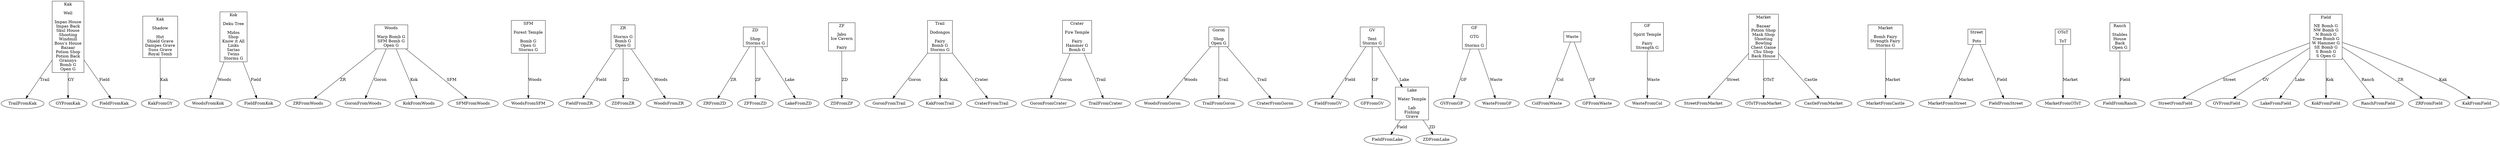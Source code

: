 digraph G {

#-----------------------------------------------------
#Kakariko Village
Kak[ shape="box", label="\Kak

Well

Impas House
Impas Back
Skul House
Shooting
Windmill
Boss's House
Bazaar
Potion Shop
Potion Back
Grannys
Bomb G
Open G
"]
	Kak -> TrailFromKak [ label="Trail" ]
	Kak -> GYFromKak [ label="GY" ]
	Kak -> FieldFromKak [ label="Field" ]
	
#-----------------------------------------------------
#Graveyard
GY[ shape="box", label="\Kak

Shadow

Hut
Shield Grave
Dampes Grave
Suns Grave
Royal Tomb
"]
    GY -> KakFromGY [ label="Kak" ]
	
#-----------------------------------------------------
#Kokiri Forest

Kok[ shape="box", label="\Kok

Deku Tree

Midos
Shop
Know it All
Links
Sarias
Twins
Storms G
"]
	Kok -> WoodsFromKok [ label = "Woods" ]
	Kok -> FieldFromKok [ label = "Field" ]
	
#-----------------------------------------------------
#Lost Woods
Woods[shape="box", label="\Woods

Warp Bomb G
SFM Bomb G
Open G
"]
	Woods -> ZRFromWoods [ label = "ZR" ]
	Woods -> GoronFromWoods [ label = "Goron" ]
	Woods -> KokFromWoods [ label = "Kok" ]
	Woods -> SFMFromWoods [ label = "SFM" ]

#-----------------------------------------------------
#Sacred Forest Meadow
SFM[shape="box", label="\SFM

Forest Temple

Bomb G
Open G
Storms G
"]
	SFM -> WoodsFromSFM [ label = "Woods" ]
	
#-----------------------------------------------------
#Zoras River
ZR[shape="box", label="\ZR

Storms G
Bomb G
Open G
"]
	ZR -> FieldFromZR [ label = "Field" ]
	ZR -> ZDFromZR [ label = "ZD" ]
	ZR -> WoodsFromZR [ label = "Woods" ]
	
#-----------------------------------------------------
#Zoras Domain
ZD[shape="box", label="\ZD

Shop
Storms G
"]
	ZD -> ZRFromZD [ label = "ZR" ]
	ZD -> ZFFromZD [ label = "ZF" ]
	ZD -> LakeFromZD [ label = "Lake"]

#-----------------------------------------------------
#Zoras Fountain
ZF[shape="box", label="\ZF
	
Jabu
Ice Cavern

Fairy
"]
	ZF -> ZDFromZF [ label = "ZD" ]

#-----------------------------------------------------
#Death Mountain Trail
Trail[ shape="box", label="\Trail

Dodongos

Fairy
Bomb G
Storms G
"]
    Trail -> GoronFromTrail [ label="Goron" ]
    Trail -> KakFromTrail [ label="Kak" ]
    Trail -> CraterFromTrail [ label="Crater" ]

#-----------------------------------------------------
#Death Mountain Crater
Crater[ shape="box", label="\Crater

Fire Temple

Fairy
Hammer G
Bomb G
"]
    Crater -> GoronFromCrater  [ label="Goron" ]
    Crater -> TrailFromCrater  [ label="Trail" ]

#-----------------------------------------------------
#Goron City
Goron[ shape="box", label="\Goron

Shop
Open G
"]
    Goron -> WoodsFromGoron [ label="Woods"]
    Goron -> TrailFromGoron [ label="Trail"]
    Goron -> CraterFromGoron [ label="Trail"]

#-----------------------------------------------------
#Gerudo Valley
GV[shape="box", label="\GV

Tent
Storms G
"]
    GV -> FieldFromGV [ label="Field"]
    GV -> GFFromGV [ label="GF"]
    GV -> Lake [ label="Lake"]
    
#-----------------------------------------------------
#Gerudo Fortress
GF[shape="box", label="\GF

GTG

Storms G
"]
    GF -> GVFromGF [ label="GF"]
    GF -> WasteFromGF [ label="Waste"]
    
#-----------------------------------------------------
#Haunted Wasteland
Waste[shape="box", label="\Waste"]
    Waste -> ColFromWaste [ label="Col"]
    Waste -> GFFromWaste [ label="GF"]

#-----------------------------------------------------
#Desert Colossus
Col[shape="box", label="\GF

Spirit Temple

Fairy
Strength G
"]
    Col -> WasteFromCol [ label="Waste"]

#-----------------------------------------------------
#Lake Hylia

Lake[shape="box", label="\Lake

Water Temple

Lab
Fishing
Grave
"]
    Lake -> FieldFromLake [ label="Field"]
    Lake -> ZDFromLake [ label="ZD"]
    
#-----------------------------------------------------
#Hyrule Castle Market

Market[shape="box", label="\Market

Bazaar
Potion Shop
Mask Shop
Shooting
Bowling
Chest Game
Chu Shop
Back House
"]
    Market -> StreetFromMarket [ label="Street"]
    Market -> OToTFromMarket [ label="OToT"]
    Market -> CastleFromMarket [ label="Castle"]

#-----------------------------------------------------
#Hyrule Castle

Castle[shape="box", label="\Market

Bomb Fairy
Strength Fairy
Storms G
"]
    Castle -> MarketFromCastle [ label="Market"]

#-----------------------------------------------------
#Drawbridge Street

Street[shape="box", label="\Street

Pots
"]
    Street -> MarketFromStreet [ label="Market" ]
    Street -> FieldFromStreet [ label="Field" ]

#-----------------------------------------------------
#Outside Temple of Time
OToT[shape="box", label="\OToT

ToT
"]
    OToT -> MarketFromOToT [ label="Market"]
	
#-----------------------------------------------------
#Lon Lon Ranch

Ranch[shape="box", label="\Ranch

Stables
House
Back
Open G
"]
	Ranch -> FieldFromRanch [ label="Field"]

#-----------------------------------------------------
#Hyrule Field
Field[ shape="box", label="Field
    
NE Bomb G
NW Bomb G
N Bomb G
Tree Bomb G
W Hammer G
SE Bomb G
S Bomb G
S Open G
"]
    
    Field -> StreetFromField [label="Street"]
    Field -> GVFromField [label="GV"]
    Field -> LakeFromField [label="Lake"]
    Field -> KokFromField [label="Kok"]
    Field -> RanchFromField [label="Ranch"]
    Field -> ZRFromField [label="ZR"]
    Field -> KakFromField [label="Kak"]

}